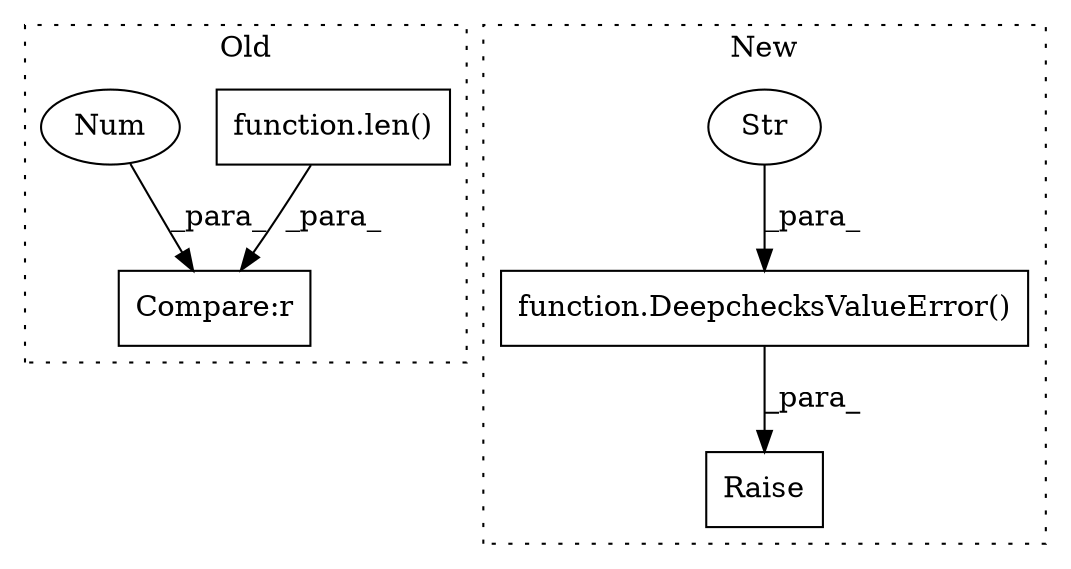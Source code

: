 digraph G {
subgraph cluster0 {
1 [label="function.len()" a="75" s="3748,3757" l="4,1" shape="box"];
4 [label="Compare:r" a="40" s="3748" l="15" shape="box"];
5 [label="Num" a="76" s="3762" l="1" shape="ellipse"];
label = "Old";
style="dotted";
}
subgraph cluster1 {
2 [label="function.DeepchecksValueError()" a="75" s="3654,3800" l="21,1" shape="box"];
3 [label="Str" a="66" s="3675" l="125" shape="ellipse"];
6 [label="Raise" a="91" s="3648" l="6" shape="box"];
label = "New";
style="dotted";
}
1 -> 4 [label="_para_"];
2 -> 6 [label="_para_"];
3 -> 2 [label="_para_"];
5 -> 4 [label="_para_"];
}